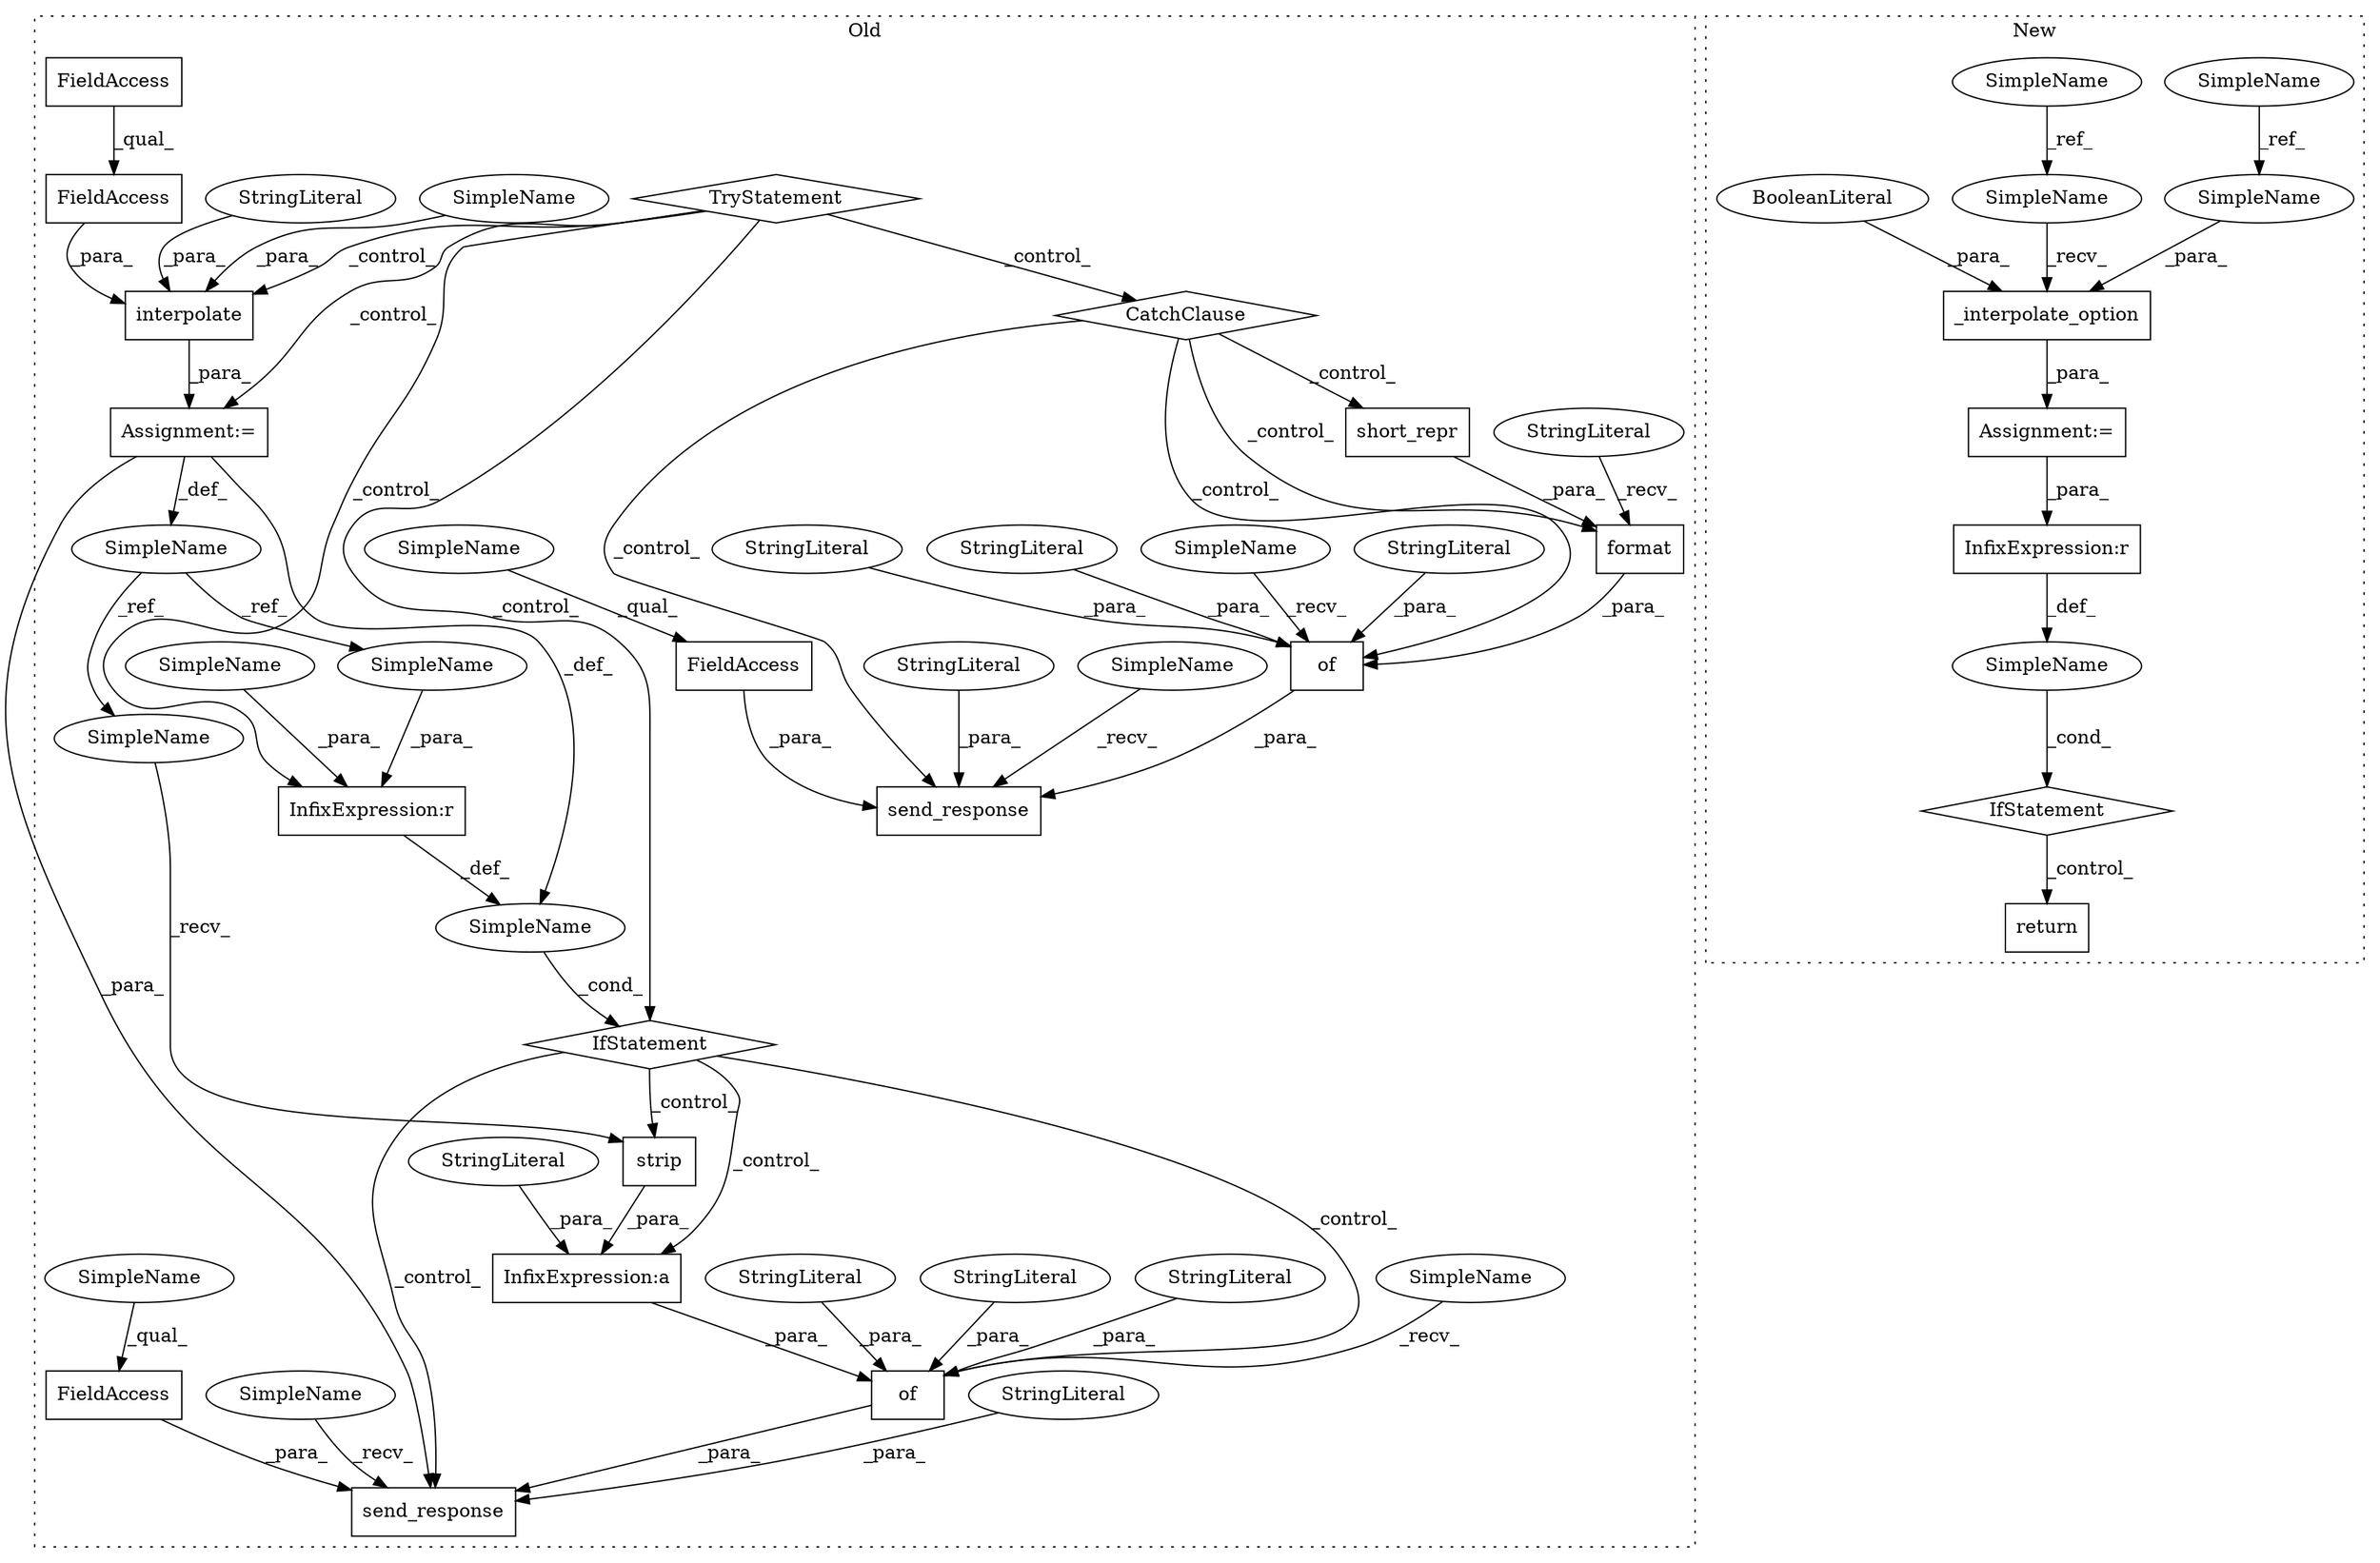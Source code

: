 digraph G {
subgraph cluster0 {
1 [label="interpolate" a="32" s="36538,36582" l="12,1" shape="box"];
4 [label="StringLiteral" a="45" s="36557" l="6" shape="ellipse"];
5 [label="Assignment:=" a="7" s="36537" l="1" shape="box"];
10 [label="TryStatement" a="54" s="36515" l="4" shape="diamond"];
11 [label="format" a="32" s="37035,37062" l="7,1" shape="box"];
12 [label="CatchClause" a="12" s="36894,36916" l="11,2" shape="diamond"];
13 [label="StringLiteral" a="45" s="37002" l="32" shape="ellipse"];
14 [label="short_repr" a="32" s="37042,37059" l="11,1" shape="box"];
15 [label="FieldAccess" a="22" s="36564" l="18" shape="box"];
16 [label="FieldAccess" a="22" s="36564" l="12" shape="box"];
17 [label="of" a="32" s="36976,37063" l="3,1" shape="box"];
18 [label="StringLiteral" a="45" s="36979" l="6" shape="ellipse"];
19 [label="StringLiteral" a="45" s="36986" l="8" shape="ellipse"];
20 [label="StringLiteral" a="45" s="36995" l="6" shape="ellipse"];
21 [label="send_response" a="32" s="36931,37064" l="14,1" shape="box"];
22 [label="StringLiteral" a="45" s="36963" l="8" shape="ellipse"];
23 [label="FieldAccess" a="22" s="36945" l="17" shape="box"];
25 [label="InfixExpression:a" a="27" s="36822" l="3" shape="box"];
27 [label="InfixExpression:r" a="27" s="36605" l="4" shape="box"];
28 [label="SimpleName" a="42" s="" l="" shape="ellipse"];
29 [label="of" a="32" s="36777,36865" l="3,1" shape="box"];
30 [label="StringLiteral" a="45" s="36780" l="6" shape="ellipse"];
31 [label="StringLiteral" a="45" s="36825" l="39" shape="ellipse"];
32 [label="StringLiteral" a="45" s="36796" l="6" shape="ellipse"];
33 [label="StringLiteral" a="45" s="36787" l="8" shape="ellipse"];
34 [label="SimpleName" a="42" s="36527" l="10" shape="ellipse"];
35 [label="strip" a="32" s="36815" l="7" shape="box"];
36 [label="IfStatement" a="25" s="36591,36615" l="4,2" shape="diamond"];
37 [label="send_response" a="32" s="36732,36866" l="14,1" shape="box"];
38 [label="StringLiteral" a="45" s="36764" l="8" shape="ellipse"];
40 [label="FieldAccess" a="22" s="36746" l="17" shape="box"];
41 [label="SimpleName" a="42" s="36972" l="3" shape="ellipse"];
42 [label="SimpleName" a="42" s="36773" l="3" shape="ellipse"];
44 [label="SimpleName" a="42" s="36595" l="10" shape="ellipse"];
45 [label="SimpleName" a="42" s="36804" l="10" shape="ellipse"];
47 [label="SimpleName" a="42" s="36609" l="6" shape="ellipse"];
48 [label="SimpleName" a="42" s="36550" l="6" shape="ellipse"];
49 [label="SimpleName" a="42" s="36926" l="4" shape="ellipse"];
50 [label="SimpleName" a="42" s="36945" l="4" shape="ellipse"];
51 [label="SimpleName" a="42" s="36727" l="4" shape="ellipse"];
52 [label="SimpleName" a="42" s="36746" l="4" shape="ellipse"];
label = "Old";
style="dotted";
}
subgraph cluster1 {
2 [label="return" a="41" s="36959" l="7" shape="box"];
3 [label="IfStatement" a="25" s="36931,36949" l="4,2" shape="diamond"];
6 [label="_interpolate_option" a="32" s="36893,36924" l="20,1" shape="box"];
7 [label="BooleanLiteral" a="9" s="36920" l="4" shape="ellipse"];
8 [label="SimpleName" a="42" s="" l="" shape="ellipse"];
9 [label="InfixExpression:r" a="27" s="36941" l="4" shape="box"];
24 [label="Assignment:=" a="7" s="36887" l="1" shape="box"];
26 [label="SimpleName" a="42" s="36869" l="6" shape="ellipse"];
39 [label="SimpleName" a="42" s="36810" l="4" shape="ellipse"];
43 [label="SimpleName" a="42" s="36913" l="6" shape="ellipse"];
46 [label="SimpleName" a="42" s="36888" l="4" shape="ellipse"];
label = "New";
style="dotted";
}
1 -> 5 [label="_para_"];
3 -> 2 [label="_control_"];
4 -> 1 [label="_para_"];
5 -> 37 [label="_para_"];
5 -> 28 [label="_def_"];
5 -> 34 [label="_def_"];
6 -> 24 [label="_para_"];
7 -> 6 [label="_para_"];
8 -> 3 [label="_cond_"];
9 -> 8 [label="_def_"];
10 -> 27 [label="_control_"];
10 -> 1 [label="_control_"];
10 -> 36 [label="_control_"];
10 -> 12 [label="_control_"];
10 -> 5 [label="_control_"];
11 -> 17 [label="_para_"];
12 -> 21 [label="_control_"];
12 -> 17 [label="_control_"];
12 -> 14 [label="_control_"];
12 -> 11 [label="_control_"];
13 -> 11 [label="_recv_"];
14 -> 11 [label="_para_"];
15 -> 1 [label="_para_"];
16 -> 15 [label="_qual_"];
17 -> 21 [label="_para_"];
18 -> 17 [label="_para_"];
19 -> 17 [label="_para_"];
20 -> 17 [label="_para_"];
22 -> 21 [label="_para_"];
23 -> 21 [label="_para_"];
24 -> 9 [label="_para_"];
25 -> 29 [label="_para_"];
26 -> 43 [label="_ref_"];
27 -> 28 [label="_def_"];
28 -> 36 [label="_cond_"];
29 -> 37 [label="_para_"];
30 -> 29 [label="_para_"];
31 -> 25 [label="_para_"];
32 -> 29 [label="_para_"];
33 -> 29 [label="_para_"];
34 -> 45 [label="_ref_"];
34 -> 44 [label="_ref_"];
35 -> 25 [label="_para_"];
36 -> 35 [label="_control_"];
36 -> 37 [label="_control_"];
36 -> 25 [label="_control_"];
36 -> 29 [label="_control_"];
38 -> 37 [label="_para_"];
39 -> 46 [label="_ref_"];
40 -> 37 [label="_para_"];
41 -> 17 [label="_recv_"];
42 -> 29 [label="_recv_"];
43 -> 6 [label="_para_"];
44 -> 27 [label="_para_"];
45 -> 35 [label="_recv_"];
46 -> 6 [label="_recv_"];
47 -> 27 [label="_para_"];
48 -> 1 [label="_para_"];
49 -> 21 [label="_recv_"];
50 -> 23 [label="_qual_"];
51 -> 37 [label="_recv_"];
52 -> 40 [label="_qual_"];
}